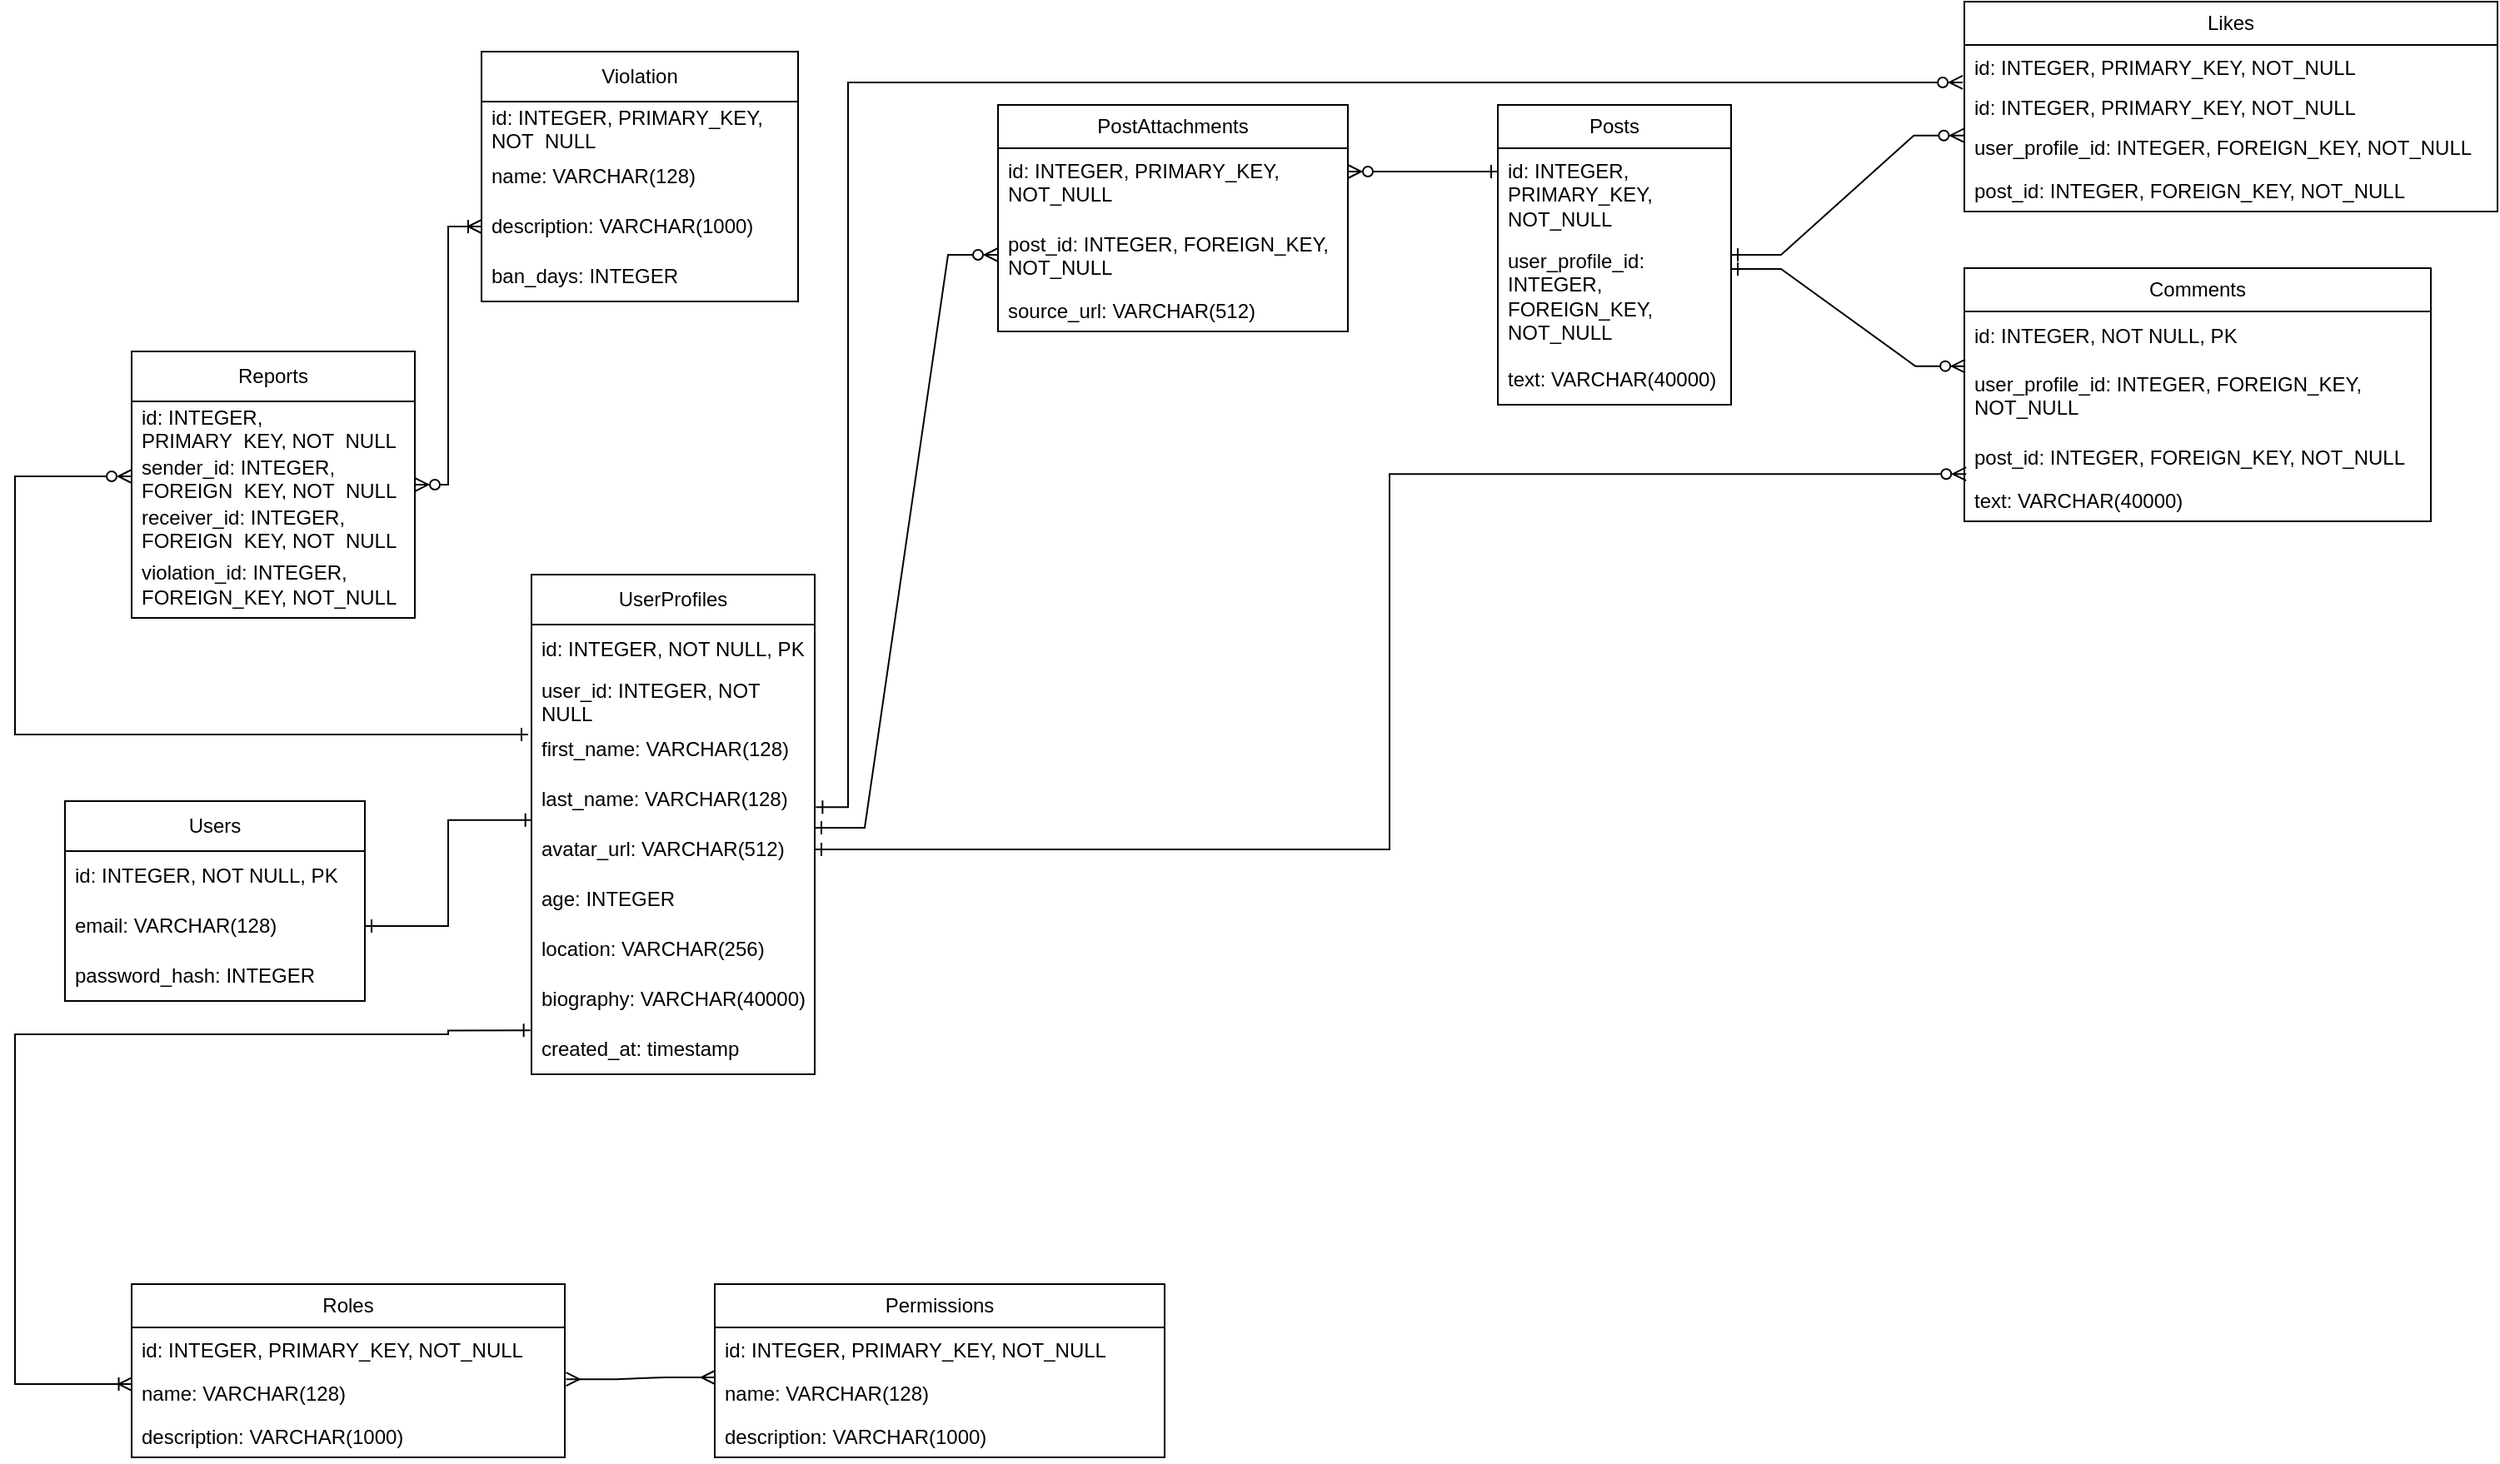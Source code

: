 <mxfile version="24.7.13">
  <diagram id="C5RBs43oDa-KdzZeNtuy" name="Page-1">
    <mxGraphModel dx="1000" dy="2912" grid="1" gridSize="10" guides="1" tooltips="1" connect="1" arrows="1" fold="1" page="1" pageScale="1" pageWidth="1654" pageHeight="2336" math="0" shadow="0">
      <root>
        <mxCell id="WIyWlLk6GJQsqaUBKTNV-0" />
        <mxCell id="WIyWlLk6GJQsqaUBKTNV-1" parent="WIyWlLk6GJQsqaUBKTNV-0" />
        <mxCell id="9wyfWd6XL2QcsUAcqycW-1" value="Users" style="swimlane;fontStyle=0;childLayout=stackLayout;horizontal=1;startSize=30;horizontalStack=0;resizeParent=1;resizeParentMax=0;resizeLast=0;collapsible=1;marginBottom=0;whiteSpace=wrap;html=1;" parent="WIyWlLk6GJQsqaUBKTNV-1" vertex="1">
          <mxGeometry x="290" y="230" width="180" height="120" as="geometry">
            <mxRectangle x="250" y="246" width="70" height="30" as="alternateBounds" />
          </mxGeometry>
        </mxCell>
        <mxCell id="9wyfWd6XL2QcsUAcqycW-2" value="id: INTEGER, NOT NULL, PK" style="text;strokeColor=none;fillColor=none;align=left;verticalAlign=middle;spacingLeft=4;spacingRight=4;overflow=hidden;points=[[0,0.5],[1,0.5]];portConstraint=eastwest;rotatable=0;whiteSpace=wrap;html=1;" parent="9wyfWd6XL2QcsUAcqycW-1" vertex="1">
          <mxGeometry y="30" width="180" height="30" as="geometry" />
        </mxCell>
        <mxCell id="9wyfWd6XL2QcsUAcqycW-3" value="email: VARCHAR(128)" style="text;strokeColor=none;fillColor=none;align=left;verticalAlign=middle;spacingLeft=4;spacingRight=4;overflow=hidden;points=[[0,0.5],[1,0.5]];portConstraint=eastwest;rotatable=0;whiteSpace=wrap;html=1;" parent="9wyfWd6XL2QcsUAcqycW-1" vertex="1">
          <mxGeometry y="60" width="180" height="30" as="geometry" />
        </mxCell>
        <mxCell id="9wyfWd6XL2QcsUAcqycW-9" value="password_hash: INTEGER" style="text;strokeColor=none;fillColor=none;align=left;verticalAlign=middle;spacingLeft=4;spacingRight=4;overflow=hidden;points=[[0,0.5],[1,0.5]];portConstraint=eastwest;rotatable=0;whiteSpace=wrap;html=1;" parent="9wyfWd6XL2QcsUAcqycW-1" vertex="1">
          <mxGeometry y="90" width="180" height="30" as="geometry" />
        </mxCell>
        <mxCell id="9wyfWd6XL2QcsUAcqycW-5" value="UserProfiles" style="swimlane;fontStyle=0;childLayout=stackLayout;horizontal=1;startSize=30;horizontalStack=0;resizeParent=1;resizeParentMax=0;resizeLast=0;collapsible=1;marginBottom=0;whiteSpace=wrap;html=1;" parent="WIyWlLk6GJQsqaUBKTNV-1" vertex="1">
          <mxGeometry x="570" y="94" width="170" height="300" as="geometry" />
        </mxCell>
        <mxCell id="9wyfWd6XL2QcsUAcqycW-10" value="id: INTEGER, NOT NULL, PK" style="text;strokeColor=none;fillColor=none;align=left;verticalAlign=middle;spacingLeft=4;spacingRight=4;overflow=hidden;points=[[0,0.5],[1,0.5]];portConstraint=eastwest;rotatable=0;whiteSpace=wrap;html=1;" parent="9wyfWd6XL2QcsUAcqycW-5" vertex="1">
          <mxGeometry y="30" width="170" height="30" as="geometry" />
        </mxCell>
        <mxCell id="9wyfWd6XL2QcsUAcqycW-6" value="user_id: INTEGER, NOT NULL" style="text;strokeColor=none;fillColor=none;align=left;verticalAlign=middle;spacingLeft=4;spacingRight=4;overflow=hidden;points=[[0,0.5],[1,0.5]];portConstraint=eastwest;rotatable=0;whiteSpace=wrap;html=1;" parent="9wyfWd6XL2QcsUAcqycW-5" vertex="1">
          <mxGeometry y="60" width="170" height="30" as="geometry" />
        </mxCell>
        <mxCell id="9wyfWd6XL2QcsUAcqycW-7" value="first_name: VARCHAR(128)" style="text;strokeColor=none;fillColor=none;align=left;verticalAlign=middle;spacingLeft=4;spacingRight=4;overflow=hidden;points=[[0,0.5],[1,0.5]];portConstraint=eastwest;rotatable=0;whiteSpace=wrap;html=1;" parent="9wyfWd6XL2QcsUAcqycW-5" vertex="1">
          <mxGeometry y="90" width="170" height="30" as="geometry" />
        </mxCell>
        <mxCell id="9wyfWd6XL2QcsUAcqycW-8" value="last_name: VARCHAR(128)" style="text;strokeColor=none;fillColor=none;align=left;verticalAlign=middle;spacingLeft=4;spacingRight=4;overflow=hidden;points=[[0,0.5],[1,0.5]];portConstraint=eastwest;rotatable=0;whiteSpace=wrap;html=1;" parent="9wyfWd6XL2QcsUAcqycW-5" vertex="1">
          <mxGeometry y="120" width="170" height="30" as="geometry" />
        </mxCell>
        <mxCell id="9wyfWd6XL2QcsUAcqycW-12" value="avatar_url: VARCHAR(512)" style="text;strokeColor=none;fillColor=none;align=left;verticalAlign=middle;spacingLeft=4;spacingRight=4;overflow=hidden;points=[[0,0.5],[1,0.5]];portConstraint=eastwest;rotatable=0;whiteSpace=wrap;html=1;" parent="9wyfWd6XL2QcsUAcqycW-5" vertex="1">
          <mxGeometry y="150" width="170" height="30" as="geometry" />
        </mxCell>
        <mxCell id="9wyfWd6XL2QcsUAcqycW-13" value="age: INTEGER" style="text;strokeColor=none;fillColor=none;align=left;verticalAlign=middle;spacingLeft=4;spacingRight=4;overflow=hidden;points=[[0,0.5],[1,0.5]];portConstraint=eastwest;rotatable=0;whiteSpace=wrap;html=1;" parent="9wyfWd6XL2QcsUAcqycW-5" vertex="1">
          <mxGeometry y="180" width="170" height="30" as="geometry" />
        </mxCell>
        <mxCell id="9wyfWd6XL2QcsUAcqycW-14" value="location: VARCHAR(256)" style="text;strokeColor=none;fillColor=none;align=left;verticalAlign=middle;spacingLeft=4;spacingRight=4;overflow=hidden;points=[[0,0.5],[1,0.5]];portConstraint=eastwest;rotatable=0;whiteSpace=wrap;html=1;" parent="9wyfWd6XL2QcsUAcqycW-5" vertex="1">
          <mxGeometry y="210" width="170" height="30" as="geometry" />
        </mxCell>
        <mxCell id="9wyfWd6XL2QcsUAcqycW-15" value="biography: VARCHAR(40000)" style="text;strokeColor=none;fillColor=none;align=left;verticalAlign=middle;spacingLeft=4;spacingRight=4;overflow=hidden;points=[[0,0.5],[1,0.5]];portConstraint=eastwest;rotatable=0;whiteSpace=wrap;html=1;" parent="9wyfWd6XL2QcsUAcqycW-5" vertex="1">
          <mxGeometry y="240" width="170" height="30" as="geometry" />
        </mxCell>
        <mxCell id="9wyfWd6XL2QcsUAcqycW-45" value="created_at: timestamp" style="text;strokeColor=none;fillColor=none;align=left;verticalAlign=middle;spacingLeft=4;spacingRight=4;overflow=hidden;points=[[0,0.5],[1,0.5]];portConstraint=eastwest;rotatable=0;whiteSpace=wrap;html=1;" parent="9wyfWd6XL2QcsUAcqycW-5" vertex="1">
          <mxGeometry y="270" width="170" height="30" as="geometry" />
        </mxCell>
        <mxCell id="9wyfWd6XL2QcsUAcqycW-16" value="Comments" style="swimlane;fontStyle=0;childLayout=stackLayout;horizontal=1;startSize=26;fillColor=none;horizontalStack=0;resizeParent=1;resizeParentMax=0;resizeLast=0;collapsible=1;marginBottom=0;whiteSpace=wrap;html=1;" parent="WIyWlLk6GJQsqaUBKTNV-1" vertex="1">
          <mxGeometry x="1430" y="-90" width="280" height="152" as="geometry" />
        </mxCell>
        <mxCell id="9wyfWd6XL2QcsUAcqycW-20" value="id: INTEGER, NOT NULL, PK" style="text;strokeColor=none;fillColor=none;align=left;verticalAlign=middle;spacingLeft=4;spacingRight=4;overflow=hidden;points=[[0,0.5],[1,0.5]];portConstraint=eastwest;rotatable=0;whiteSpace=wrap;html=1;" parent="9wyfWd6XL2QcsUAcqycW-16" vertex="1">
          <mxGeometry y="26" width="280" height="30" as="geometry" />
        </mxCell>
        <mxCell id="9wyfWd6XL2QcsUAcqycW-17" value="user_profile_id: INTEGER, FOREIGN_KEY, NOT_NULL" style="text;strokeColor=none;fillColor=none;align=left;verticalAlign=top;spacingLeft=4;spacingRight=4;overflow=hidden;rotatable=0;points=[[0,0.5],[1,0.5]];portConstraint=eastwest;whiteSpace=wrap;html=1;" parent="9wyfWd6XL2QcsUAcqycW-16" vertex="1">
          <mxGeometry y="56" width="280" height="44" as="geometry" />
        </mxCell>
        <mxCell id="9wyfWd6XL2QcsUAcqycW-39" value="post_id: INTEGER, FOREIGN_KEY, NOT_NULL" style="text;strokeColor=none;fillColor=none;align=left;verticalAlign=top;spacingLeft=4;spacingRight=4;overflow=hidden;rotatable=0;points=[[0,0.5],[1,0.5]];portConstraint=eastwest;whiteSpace=wrap;html=1;" parent="9wyfWd6XL2QcsUAcqycW-16" vertex="1">
          <mxGeometry y="100" width="280" height="26" as="geometry" />
        </mxCell>
        <mxCell id="9wyfWd6XL2QcsUAcqycW-18" value="text: VARCHAR(40000)" style="text;strokeColor=none;fillColor=none;align=left;verticalAlign=top;spacingLeft=4;spacingRight=4;overflow=hidden;rotatable=0;points=[[0,0.5],[1,0.5]];portConstraint=eastwest;whiteSpace=wrap;html=1;" parent="9wyfWd6XL2QcsUAcqycW-16" vertex="1">
          <mxGeometry y="126" width="280" height="26" as="geometry" />
        </mxCell>
        <mxCell id="9wyfWd6XL2QcsUAcqycW-22" value="Likes" style="swimlane;fontStyle=0;childLayout=stackLayout;horizontal=1;startSize=26;fillColor=none;horizontalStack=0;resizeParent=1;resizeParentMax=0;resizeLast=0;collapsible=1;marginBottom=0;whiteSpace=wrap;html=1;" parent="WIyWlLk6GJQsqaUBKTNV-1" vertex="1">
          <mxGeometry x="1430" y="-250" width="320" height="126" as="geometry" />
        </mxCell>
        <mxCell id="5wnG114kVMm9Hlhe-F_s-1" value="id: INTEGER, PRIMARY_KEY, NOT_NULL" style="text;strokeColor=none;fillColor=none;align=left;verticalAlign=top;spacingLeft=4;spacingRight=4;overflow=hidden;rotatable=0;points=[[0,0.5],[1,0.5]];portConstraint=eastwest;whiteSpace=wrap;html=1;" vertex="1" parent="9wyfWd6XL2QcsUAcqycW-22">
          <mxGeometry y="26" width="320" height="24" as="geometry" />
        </mxCell>
        <mxCell id="9wyfWd6XL2QcsUAcqycW-25" value="id: INTEGER, PRIMARY_KEY, NOT_NULL" style="text;strokeColor=none;fillColor=none;align=left;verticalAlign=top;spacingLeft=4;spacingRight=4;overflow=hidden;rotatable=0;points=[[0,0.5],[1,0.5]];portConstraint=eastwest;whiteSpace=wrap;html=1;" parent="9wyfWd6XL2QcsUAcqycW-22" vertex="1">
          <mxGeometry y="50" width="320" height="24" as="geometry" />
        </mxCell>
        <mxCell id="9wyfWd6XL2QcsUAcqycW-23" value="user_profile_id: INTEGER, FOREIGN_KEY, NOT_NULL" style="text;strokeColor=none;fillColor=none;align=left;verticalAlign=top;spacingLeft=4;spacingRight=4;overflow=hidden;rotatable=0;points=[[0,0.5],[1,0.5]];portConstraint=eastwest;whiteSpace=wrap;html=1;" parent="9wyfWd6XL2QcsUAcqycW-22" vertex="1">
          <mxGeometry y="74" width="320" height="26" as="geometry" />
        </mxCell>
        <mxCell id="9wyfWd6XL2QcsUAcqycW-24" value="post_id: INTEGER, FOREIGN_KEY, NOT_NULL" style="text;strokeColor=none;fillColor=none;align=left;verticalAlign=top;spacingLeft=4;spacingRight=4;overflow=hidden;rotatable=0;points=[[0,0.5],[1,0.5]];portConstraint=eastwest;whiteSpace=wrap;html=1;" parent="9wyfWd6XL2QcsUAcqycW-22" vertex="1">
          <mxGeometry y="100" width="320" height="26" as="geometry" />
        </mxCell>
        <mxCell id="9wyfWd6XL2QcsUAcqycW-29" value="PostAttachments" style="swimlane;fontStyle=0;childLayout=stackLayout;horizontal=1;startSize=26;fillColor=none;horizontalStack=0;resizeParent=1;resizeParentMax=0;resizeLast=0;collapsible=1;marginBottom=0;whiteSpace=wrap;html=1;" parent="WIyWlLk6GJQsqaUBKTNV-1" vertex="1">
          <mxGeometry x="850" y="-188" width="210" height="136" as="geometry" />
        </mxCell>
        <mxCell id="9wyfWd6XL2QcsUAcqycW-30" value="id: INTEGER, PRIMARY_KEY, NOT_NULL" style="text;strokeColor=none;fillColor=none;align=left;verticalAlign=top;spacingLeft=4;spacingRight=4;overflow=hidden;rotatable=0;points=[[0,0.5],[1,0.5]];portConstraint=eastwest;whiteSpace=wrap;html=1;" parent="9wyfWd6XL2QcsUAcqycW-29" vertex="1">
          <mxGeometry y="26" width="210" height="44" as="geometry" />
        </mxCell>
        <mxCell id="9wyfWd6XL2QcsUAcqycW-31" value="post_id: INTEGER, FOREIGN_KEY, NOT_NULL" style="text;strokeColor=none;fillColor=none;align=left;verticalAlign=top;spacingLeft=4;spacingRight=4;overflow=hidden;rotatable=0;points=[[0,0.5],[1,0.5]];portConstraint=eastwest;whiteSpace=wrap;html=1;" parent="9wyfWd6XL2QcsUAcqycW-29" vertex="1">
          <mxGeometry y="70" width="210" height="40" as="geometry" />
        </mxCell>
        <mxCell id="9wyfWd6XL2QcsUAcqycW-32" value="source_url: VARCHAR(512)" style="text;strokeColor=none;fillColor=none;align=left;verticalAlign=top;spacingLeft=4;spacingRight=4;overflow=hidden;rotatable=0;points=[[0,0.5],[1,0.5]];portConstraint=eastwest;whiteSpace=wrap;html=1;" parent="9wyfWd6XL2QcsUAcqycW-29" vertex="1">
          <mxGeometry y="110" width="210" height="26" as="geometry" />
        </mxCell>
        <mxCell id="9wyfWd6XL2QcsUAcqycW-35" value="Posts" style="swimlane;fontStyle=0;childLayout=stackLayout;horizontal=1;startSize=26;fillColor=none;horizontalStack=0;resizeParent=1;resizeParentMax=0;resizeLast=0;collapsible=1;marginBottom=0;whiteSpace=wrap;html=1;" parent="WIyWlLk6GJQsqaUBKTNV-1" vertex="1">
          <mxGeometry x="1150" y="-188" width="140" height="180" as="geometry" />
        </mxCell>
        <mxCell id="9wyfWd6XL2QcsUAcqycW-37" value="id: INTEGER, PRIMARY_KEY, NOT_NULL" style="text;strokeColor=none;fillColor=none;align=left;verticalAlign=top;spacingLeft=4;spacingRight=4;overflow=hidden;rotatable=0;points=[[0,0.5],[1,0.5]];portConstraint=eastwest;whiteSpace=wrap;html=1;" parent="9wyfWd6XL2QcsUAcqycW-35" vertex="1">
          <mxGeometry y="26" width="140" height="54" as="geometry" />
        </mxCell>
        <mxCell id="9wyfWd6XL2QcsUAcqycW-38" value="user_profile_id: INTEGER, FOREIGN_KEY, NOT_NULL" style="text;strokeColor=none;fillColor=none;align=left;verticalAlign=top;spacingLeft=4;spacingRight=4;overflow=hidden;rotatable=0;points=[[0,0.5],[1,0.5]];portConstraint=eastwest;whiteSpace=wrap;html=1;" parent="9wyfWd6XL2QcsUAcqycW-35" vertex="1">
          <mxGeometry y="80" width="140" height="70" as="geometry" />
        </mxCell>
        <mxCell id="9wyfWd6XL2QcsUAcqycW-40" value="text: VARCHAR(40000)" style="text;strokeColor=none;fillColor=none;align=left;verticalAlign=middle;spacingLeft=4;spacingRight=4;overflow=hidden;points=[[0,0.5],[1,0.5]];portConstraint=eastwest;rotatable=0;whiteSpace=wrap;html=1;" parent="9wyfWd6XL2QcsUAcqycW-35" vertex="1">
          <mxGeometry y="150" width="140" height="30" as="geometry" />
        </mxCell>
        <mxCell id="9wyfWd6XL2QcsUAcqycW-41" value="Roles" style="swimlane;fontStyle=0;childLayout=stackLayout;horizontal=1;startSize=26;fillColor=none;horizontalStack=0;resizeParent=1;resizeParentMax=0;resizeLast=0;collapsible=1;marginBottom=0;whiteSpace=wrap;html=1;" parent="WIyWlLk6GJQsqaUBKTNV-1" vertex="1">
          <mxGeometry x="330" y="520" width="260" height="104" as="geometry" />
        </mxCell>
        <mxCell id="9wyfWd6XL2QcsUAcqycW-42" value="id: INTEGER, PRIMARY_KEY, NOT_NULL" style="text;strokeColor=none;fillColor=none;align=left;verticalAlign=top;spacingLeft=4;spacingRight=4;overflow=hidden;rotatable=0;points=[[0,0.5],[1,0.5]];portConstraint=eastwest;whiteSpace=wrap;html=1;" parent="9wyfWd6XL2QcsUAcqycW-41" vertex="1">
          <mxGeometry y="26" width="260" height="26" as="geometry" />
        </mxCell>
        <mxCell id="9wyfWd6XL2QcsUAcqycW-43" value="name: VARCHAR(128)" style="text;strokeColor=none;fillColor=none;align=left;verticalAlign=top;spacingLeft=4;spacingRight=4;overflow=hidden;rotatable=0;points=[[0,0.5],[1,0.5]];portConstraint=eastwest;whiteSpace=wrap;html=1;" parent="9wyfWd6XL2QcsUAcqycW-41" vertex="1">
          <mxGeometry y="52" width="260" height="26" as="geometry" />
        </mxCell>
        <mxCell id="9wyfWd6XL2QcsUAcqycW-44" value="description: VARCHAR(1000)" style="text;strokeColor=none;fillColor=none;align=left;verticalAlign=top;spacingLeft=4;spacingRight=4;overflow=hidden;rotatable=0;points=[[0,0.5],[1,0.5]];portConstraint=eastwest;whiteSpace=wrap;html=1;" parent="9wyfWd6XL2QcsUAcqycW-41" vertex="1">
          <mxGeometry y="78" width="260" height="26" as="geometry" />
        </mxCell>
        <mxCell id="9wyfWd6XL2QcsUAcqycW-46" value="Permissions" style="swimlane;fontStyle=0;childLayout=stackLayout;horizontal=1;startSize=26;fillColor=none;horizontalStack=0;resizeParent=1;resizeParentMax=0;resizeLast=0;collapsible=1;marginBottom=0;whiteSpace=wrap;html=1;" parent="WIyWlLk6GJQsqaUBKTNV-1" vertex="1">
          <mxGeometry x="680" y="520" width="270" height="104" as="geometry" />
        </mxCell>
        <mxCell id="9wyfWd6XL2QcsUAcqycW-47" value="id: INTEGER, PRIMARY_KEY, NOT_NULL" style="text;strokeColor=none;fillColor=none;align=left;verticalAlign=top;spacingLeft=4;spacingRight=4;overflow=hidden;rotatable=0;points=[[0,0.5],[1,0.5]];portConstraint=eastwest;whiteSpace=wrap;html=1;" parent="9wyfWd6XL2QcsUAcqycW-46" vertex="1">
          <mxGeometry y="26" width="270" height="26" as="geometry" />
        </mxCell>
        <mxCell id="9wyfWd6XL2QcsUAcqycW-48" value="name: VARCHAR(128)" style="text;strokeColor=none;fillColor=none;align=left;verticalAlign=top;spacingLeft=4;spacingRight=4;overflow=hidden;rotatable=0;points=[[0,0.5],[1,0.5]];portConstraint=eastwest;whiteSpace=wrap;html=1;" parent="9wyfWd6XL2QcsUAcqycW-46" vertex="1">
          <mxGeometry y="52" width="270" height="26" as="geometry" />
        </mxCell>
        <mxCell id="9wyfWd6XL2QcsUAcqycW-49" value="description: VARCHAR(1000)" style="text;strokeColor=none;fillColor=none;align=left;verticalAlign=top;spacingLeft=4;spacingRight=4;overflow=hidden;rotatable=0;points=[[0,0.5],[1,0.5]];portConstraint=eastwest;whiteSpace=wrap;html=1;" parent="9wyfWd6XL2QcsUAcqycW-46" vertex="1">
          <mxGeometry y="78" width="270" height="26" as="geometry" />
        </mxCell>
        <mxCell id="9wyfWd6XL2QcsUAcqycW-58" value="" style="edgeStyle=entityRelationEdgeStyle;fontSize=12;html=1;endArrow=ERzeroToMany;startArrow=ERone;rounded=0;entryX=0;entryY=0.5;entryDx=0;entryDy=0;startFill=0;" parent="WIyWlLk6GJQsqaUBKTNV-1" edge="1" target="9wyfWd6XL2QcsUAcqycW-31">
          <mxGeometry width="100" height="100" relative="1" as="geometry">
            <mxPoint x="740" y="246" as="sourcePoint" />
            <mxPoint x="1050" y="-114.134" as="targetPoint" />
          </mxGeometry>
        </mxCell>
        <mxCell id="9wyfWd6XL2QcsUAcqycW-62" value="" style="edgeStyle=entityRelationEdgeStyle;fontSize=12;html=1;endArrow=ERzeroToMany;startArrow=ERone;rounded=0;entryX=-0.001;entryY=0.244;entryDx=0;entryDy=0;entryPerimeter=0;exitX=1;exitY=0.5;exitDx=0;exitDy=0;startFill=0;" parent="WIyWlLk6GJQsqaUBKTNV-1" source="9wyfWd6XL2QcsUAcqycW-35" target="9wyfWd6XL2QcsUAcqycW-23" edge="1">
          <mxGeometry width="100" height="100" relative="1" as="geometry">
            <mxPoint x="1290" y="-140" as="sourcePoint" />
            <mxPoint x="1390" y="-240" as="targetPoint" />
          </mxGeometry>
        </mxCell>
        <mxCell id="9wyfWd6XL2QcsUAcqycW-63" value="" style="edgeStyle=entityRelationEdgeStyle;fontSize=12;html=1;endArrow=ERzeroToMany;startArrow=ERone;rounded=0;entryX=0.002;entryY=0.064;entryDx=0;entryDy=0;entryPerimeter=0;startFill=0;exitX=1;exitY=0.264;exitDx=0;exitDy=0;exitPerimeter=0;" parent="WIyWlLk6GJQsqaUBKTNV-1" target="9wyfWd6XL2QcsUAcqycW-17" edge="1" source="9wyfWd6XL2QcsUAcqycW-38">
          <mxGeometry width="100" height="100" relative="1" as="geometry">
            <mxPoint x="1290" y="-105" as="sourcePoint" />
            <mxPoint x="1430" y="-137" as="targetPoint" />
          </mxGeometry>
        </mxCell>
        <mxCell id="9wyfWd6XL2QcsUAcqycW-67" value="" style="edgeStyle=entityRelationEdgeStyle;fontSize=12;html=1;endArrow=ERmany;startArrow=ERmany;rounded=0;entryX=0;entryY=0.154;entryDx=0;entryDy=0;entryPerimeter=0;exitX=1.003;exitY=0.196;exitDx=0;exitDy=0;exitPerimeter=0;" parent="WIyWlLk6GJQsqaUBKTNV-1" target="9wyfWd6XL2QcsUAcqycW-48" edge="1" source="9wyfWd6XL2QcsUAcqycW-43">
          <mxGeometry width="100" height="100" relative="1" as="geometry">
            <mxPoint x="540" y="576" as="sourcePoint" />
            <mxPoint x="570" y="476" as="targetPoint" />
          </mxGeometry>
        </mxCell>
        <mxCell id="9wyfWd6XL2QcsUAcqycW-74" style="edgeStyle=orthogonalEdgeStyle;rounded=0;orthogonalLoop=1;jettySize=auto;html=1;entryX=0.001;entryY=0.308;entryDx=0;entryDy=0;entryPerimeter=0;startArrow=ERone;startFill=0;endArrow=ERoneToMany;endFill=0;exitX=-0.004;exitY=0.122;exitDx=0;exitDy=0;exitPerimeter=0;" parent="WIyWlLk6GJQsqaUBKTNV-1" source="9wyfWd6XL2QcsUAcqycW-45" target="9wyfWd6XL2QcsUAcqycW-43" edge="1">
          <mxGeometry relative="1" as="geometry">
            <Array as="points">
              <mxPoint x="520" y="368" />
              <mxPoint x="520" y="370" />
              <mxPoint x="260" y="370" />
              <mxPoint x="260" y="580" />
            </Array>
            <mxPoint x="310" y="320" as="sourcePoint" />
          </mxGeometry>
        </mxCell>
        <mxCell id="9wyfWd6XL2QcsUAcqycW-76" style="edgeStyle=orthogonalEdgeStyle;rounded=0;orthogonalLoop=1;jettySize=auto;html=1;exitX=1;exitY=0.5;exitDx=0;exitDy=0;entryX=0.002;entryY=0.913;entryDx=0;entryDy=0;entryPerimeter=0;startArrow=ERone;startFill=0;endArrow=ERone;endFill=0;" parent="WIyWlLk6GJQsqaUBKTNV-1" source="9wyfWd6XL2QcsUAcqycW-3" target="9wyfWd6XL2QcsUAcqycW-8" edge="1">
          <mxGeometry relative="1" as="geometry" />
        </mxCell>
        <mxCell id="9wyfWd6XL2QcsUAcqycW-90" style="edgeStyle=orthogonalEdgeStyle;rounded=0;orthogonalLoop=1;jettySize=auto;html=1;exitX=1;exitY=0.5;exitDx=0;exitDy=0;endArrow=ERoneToMany;endFill=0;startArrow=ERzeroToMany;startFill=0;" parent="WIyWlLk6GJQsqaUBKTNV-1" source="9wyfWd6XL2QcsUAcqycW-77" target="9wyfWd6XL2QcsUAcqycW-86" edge="1">
          <mxGeometry relative="1" as="geometry" />
        </mxCell>
        <mxCell id="9wyfWd6XL2QcsUAcqycW-77" value="Reports" style="swimlane;fontStyle=0;childLayout=stackLayout;horizontal=1;startSize=30;horizontalStack=0;resizeParent=1;resizeParentMax=0;resizeLast=0;collapsible=1;marginBottom=0;whiteSpace=wrap;html=1;" parent="WIyWlLk6GJQsqaUBKTNV-1" vertex="1">
          <mxGeometry x="330" y="-40" width="170" height="160" as="geometry">
            <mxRectangle x="250" y="246" width="70" height="30" as="alternateBounds" />
          </mxGeometry>
        </mxCell>
        <mxCell id="9wyfWd6XL2QcsUAcqycW-78" value="id: INTEGER, PRIMARY_KEY, NOT_NULL" style="text;strokeColor=none;fillColor=none;align=left;verticalAlign=middle;spacingLeft=4;spacingRight=4;overflow=hidden;points=[[0,0.5],[1,0.5]];portConstraint=eastwest;rotatable=0;whiteSpace=wrap;html=1;" parent="9wyfWd6XL2QcsUAcqycW-77" vertex="1">
          <mxGeometry y="30" width="170" height="30" as="geometry" />
        </mxCell>
        <mxCell id="9wyfWd6XL2QcsUAcqycW-79" value="sender_id: INTEGER, FOREIGN_KEY, NOT_NULL" style="text;strokeColor=none;fillColor=none;align=left;verticalAlign=middle;spacingLeft=4;spacingRight=4;overflow=hidden;points=[[0,0.5],[1,0.5]];portConstraint=eastwest;rotatable=0;whiteSpace=wrap;html=1;" parent="9wyfWd6XL2QcsUAcqycW-77" vertex="1">
          <mxGeometry y="60" width="170" height="30" as="geometry" />
        </mxCell>
        <mxCell id="9wyfWd6XL2QcsUAcqycW-80" value="receiver_id: INTEGER, FOREIGN_KEY, NOT_NULL" style="text;strokeColor=none;fillColor=none;align=left;verticalAlign=middle;spacingLeft=4;spacingRight=4;overflow=hidden;points=[[0,0.5],[1,0.5]];portConstraint=eastwest;rotatable=0;whiteSpace=wrap;html=1;" parent="9wyfWd6XL2QcsUAcqycW-77" vertex="1">
          <mxGeometry y="90" width="170" height="30" as="geometry" />
        </mxCell>
        <mxCell id="9wyfWd6XL2QcsUAcqycW-81" value="violation_id: INTEGER, FOREIGN_KEY, NOT_NULL" style="text;strokeColor=none;fillColor=none;align=left;verticalAlign=middle;spacingLeft=4;spacingRight=4;overflow=hidden;points=[[0,0.5],[1,0.5]];portConstraint=eastwest;rotatable=0;whiteSpace=wrap;html=1;" parent="9wyfWd6XL2QcsUAcqycW-77" vertex="1">
          <mxGeometry y="120" width="170" height="40" as="geometry" />
        </mxCell>
        <mxCell id="9wyfWd6XL2QcsUAcqycW-82" style="edgeStyle=orthogonalEdgeStyle;rounded=0;orthogonalLoop=1;jettySize=auto;html=1;exitX=1;exitY=0.5;exitDx=0;exitDy=0;entryX=0.004;entryY=-0.092;entryDx=0;entryDy=0;entryPerimeter=0;startArrow=ERone;startFill=0;endArrow=ERzeroToMany;endFill=0;" parent="WIyWlLk6GJQsqaUBKTNV-1" source="9wyfWd6XL2QcsUAcqycW-12" target="9wyfWd6XL2QcsUAcqycW-18" edge="1">
          <mxGeometry relative="1" as="geometry" />
        </mxCell>
        <mxCell id="9wyfWd6XL2QcsUAcqycW-83" style="edgeStyle=orthogonalEdgeStyle;rounded=0;orthogonalLoop=1;jettySize=auto;html=1;exitX=1.004;exitY=0.654;exitDx=0;exitDy=0;startArrow=ERone;startFill=0;endArrow=ERzeroToMany;endFill=0;exitPerimeter=0;entryX=-0.003;entryY=0.937;entryDx=0;entryDy=0;entryPerimeter=0;" parent="WIyWlLk6GJQsqaUBKTNV-1" source="9wyfWd6XL2QcsUAcqycW-8" target="5wnG114kVMm9Hlhe-F_s-1" edge="1">
          <mxGeometry relative="1" as="geometry">
            <Array as="points">
              <mxPoint x="760" y="234" />
              <mxPoint x="760" y="-202" />
            </Array>
            <mxPoint x="1400" y="-190" as="targetPoint" />
          </mxGeometry>
        </mxCell>
        <mxCell id="9wyfWd6XL2QcsUAcqycW-84" value="Violation" style="swimlane;fontStyle=0;childLayout=stackLayout;horizontal=1;startSize=30;horizontalStack=0;resizeParent=1;resizeParentMax=0;resizeLast=0;collapsible=1;marginBottom=0;whiteSpace=wrap;html=1;" parent="WIyWlLk6GJQsqaUBKTNV-1" vertex="1">
          <mxGeometry x="540" y="-220" width="190" height="150" as="geometry">
            <mxRectangle x="250" y="246" width="70" height="30" as="alternateBounds" />
          </mxGeometry>
        </mxCell>
        <mxCell id="9wyfWd6XL2QcsUAcqycW-85" value="id: INTEGER, PRIMARY_KEY, NOT_NULL" style="text;strokeColor=none;fillColor=none;align=left;verticalAlign=middle;spacingLeft=4;spacingRight=4;overflow=hidden;points=[[0,0.5],[1,0.5]];portConstraint=eastwest;rotatable=0;whiteSpace=wrap;html=1;" parent="9wyfWd6XL2QcsUAcqycW-84" vertex="1">
          <mxGeometry y="30" width="190" height="30" as="geometry" />
        </mxCell>
        <mxCell id="9wyfWd6XL2QcsUAcqycW-88" value="name: VARCHAR(128)" style="text;strokeColor=none;fillColor=none;align=left;verticalAlign=middle;spacingLeft=4;spacingRight=4;overflow=hidden;points=[[0,0.5],[1,0.5]];portConstraint=eastwest;rotatable=0;whiteSpace=wrap;html=1;" parent="9wyfWd6XL2QcsUAcqycW-84" vertex="1">
          <mxGeometry y="60" width="190" height="30" as="geometry" />
        </mxCell>
        <mxCell id="9wyfWd6XL2QcsUAcqycW-86" value="description: VARCHAR(1000)" style="text;strokeColor=none;fillColor=none;align=left;verticalAlign=middle;spacingLeft=4;spacingRight=4;overflow=hidden;points=[[0,0.5],[1,0.5]];portConstraint=eastwest;rotatable=0;whiteSpace=wrap;html=1;" parent="9wyfWd6XL2QcsUAcqycW-84" vertex="1">
          <mxGeometry y="90" width="190" height="30" as="geometry" />
        </mxCell>
        <mxCell id="9wyfWd6XL2QcsUAcqycW-87" value="ban_days: INTEGER" style="text;strokeColor=none;fillColor=none;align=left;verticalAlign=middle;spacingLeft=4;spacingRight=4;overflow=hidden;points=[[0,0.5],[1,0.5]];portConstraint=eastwest;rotatable=0;whiteSpace=wrap;html=1;" parent="9wyfWd6XL2QcsUAcqycW-84" vertex="1">
          <mxGeometry y="120" width="190" height="30" as="geometry" />
        </mxCell>
        <mxCell id="9wyfWd6XL2QcsUAcqycW-89" style="edgeStyle=orthogonalEdgeStyle;rounded=0;orthogonalLoop=1;jettySize=auto;html=1;entryX=0;entryY=0.5;entryDx=0;entryDy=0;startArrow=ERone;startFill=0;endArrow=ERzeroToMany;endFill=0;movable=1;resizable=1;rotatable=1;deletable=1;editable=1;locked=0;connectable=1;" parent="WIyWlLk6GJQsqaUBKTNV-1" target="9wyfWd6XL2QcsUAcqycW-79" edge="1">
          <mxGeometry relative="1" as="geometry">
            <mxPoint x="260" y="35" as="targetPoint" />
            <Array as="points">
              <mxPoint x="260" y="190" />
              <mxPoint x="260" y="35" />
            </Array>
            <mxPoint x="568" y="190" as="sourcePoint" />
          </mxGeometry>
        </mxCell>
        <mxCell id="9wyfWd6XL2QcsUAcqycW-91" style="edgeStyle=orthogonalEdgeStyle;rounded=0;orthogonalLoop=1;jettySize=auto;html=1;exitX=1;exitY=0.5;exitDx=0;exitDy=0;entryX=0;entryY=0.5;entryDx=0;entryDy=0;endArrow=ERone;endFill=0;startArrow=ERzeroToMany;startFill=0;" parent="WIyWlLk6GJQsqaUBKTNV-1" edge="1">
          <mxGeometry relative="1" as="geometry">
            <mxPoint x="1060" y="-148" as="sourcePoint" />
            <mxPoint x="1150" y="-148" as="targetPoint" />
          </mxGeometry>
        </mxCell>
      </root>
    </mxGraphModel>
  </diagram>
</mxfile>
